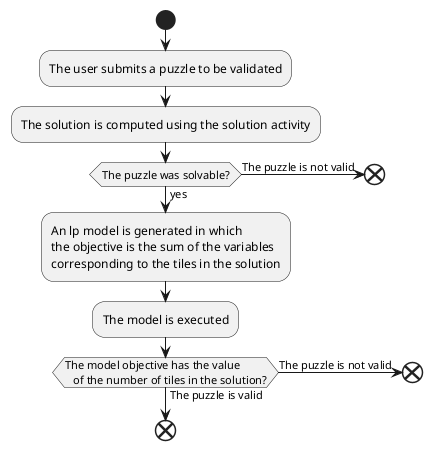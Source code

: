 @startuml validate_activity
start
:The user submits a puzzle to be validated;
:The solution is computed using the solution activity;
if (The puzzle was solvable?) then (yes)
  :An lp model is generated in which
  the objective is the sum of the variables
  corresponding to the tiles in the solution;
  :The model is executed;
  if (The model objective has the value
   of the number of tiles in the solution?) then (The puzzle is valid)
  else (The puzzle is not valid)
    end
  endif
else (The puzzle is not valid)
  end
endif
'OLD WORKING VERSION (SLOW METHOD)
' :The puzzle gets solved;
' if (Was the puzzle solvable?) then (yes)
' if (The puzzle is not well formed?) then (yes)
'     end
' endif
' :Collect the positions of the missinig tiles into 'positions';
' :Collect all the missing tiles into 'missing_tiles';
' :A current 'is_valid' variable gets initialized to true;
' repeat
' :The tile at the current position gets tested;
' repeat
' :The current missing tile tries to be inserted in the current position to be tested;
' if (the tile gets inserted?) is (yes) then
'     if (the puzzle is not solvable?) is (yes) then
'         :'is_valid' gets set to false;
'     endif
' endif
' if ('is_valid' is false?) then
'     break
' endif
' repeat while (each missing tile has been tried?) is (no) not (yes)
' if ('is_valid' is false?) then
'     break
' endif
' repeat while (each position has been tested?) is (no) not (yes)
' if ('is_valid' is true?) then
'     :The puzzle is valid;
' else
'     :The puzzle is not valid;
' endif
' else (no)
'     :The puzzle is not valid;
' endif
end
@enduml
